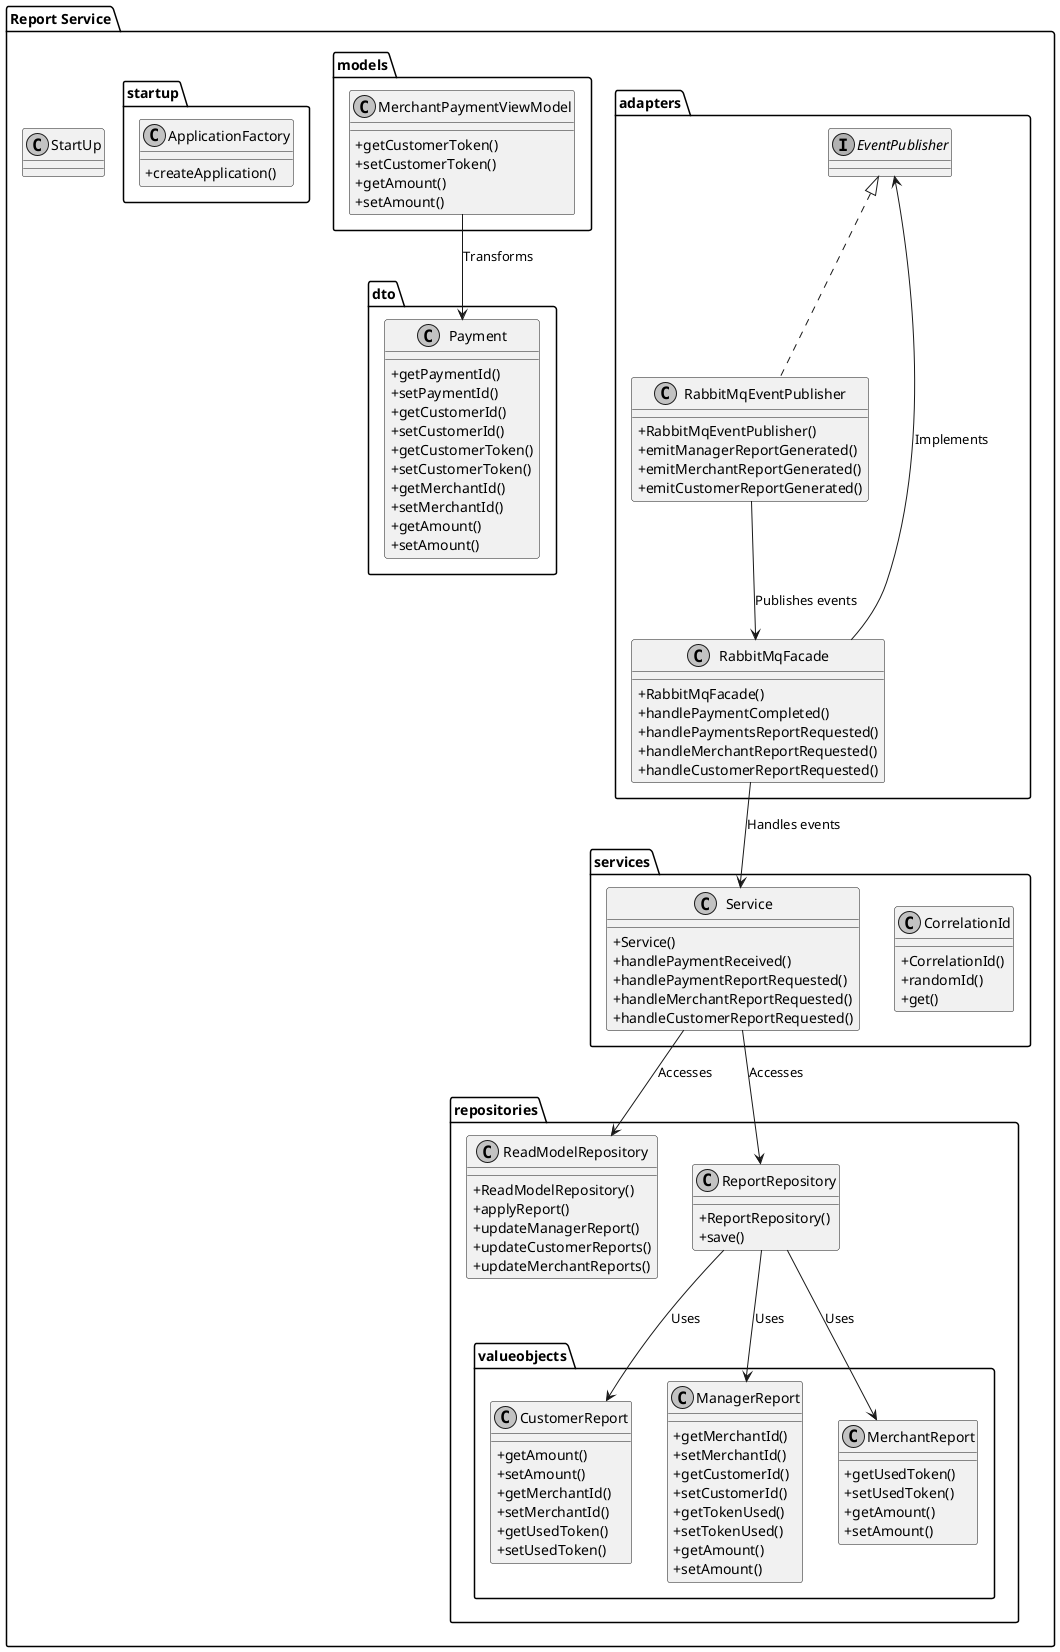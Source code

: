 @startuml
skinparam classAttributeIconSize 0
skinparam monochrome true

package "Report Service" {
    ' 适配器层
    package "adapters" {
        interface EventPublisher
        class RabbitMqEventPublisher implements EventPublisher {
            + RabbitMqEventPublisher()
            + emitManagerReportGenerated()
            + emitMerchantReportGenerated()
            + emitCustomerReportGenerated()
        }
        class RabbitMqFacade {
            + RabbitMqFacade()
            + handlePaymentCompleted()
            + handlePaymentsReportRequested()
            + handleMerchantReportRequested()
            + handleCustomerReportRequested()
        }
    }

    ' DTO 层
    package "dto" {
        class Payment {
            + getPaymentId()
            + setPaymentId()
            + getCustomerId()
            + setCustomerId()
            + getCustomerToken()
            + setCustomerToken()
            + getMerchantId()
            + setMerchantId()
            + getAmount()
            + setAmount()
        }
    }

    ' 模型层
    package "models" {
        class MerchantPaymentViewModel {
            + getCustomerToken()
            + setCustomerToken()
            + getAmount()
            + setAmount()
        }
    }

    ' 仓库层
    package "repositories" {
        package "valueobjects" {
            class CustomerReport {
                + getAmount()
                + setAmount()
                + getMerchantId()
                + setMerchantId()
                + getUsedToken()
                + setUsedToken()
            }
            class ManagerReport {
                + getMerchantId()
                + setMerchantId()
                + getCustomerId()
                + setCustomerId()
                + getTokenUsed()
                + setTokenUsed()
                + getAmount()
                + setAmount()
            }
            class MerchantReport {
                + getUsedToken()
                + setUsedToken()
                + getAmount()
                + setAmount()
            }
        }
        class ReadModelRepository {
            + ReadModelRepository()
            + applyReport()
            + updateManagerReport()
            + updateCustomerReports()
            + updateMerchantReports()
        }
        class ReportRepository {
            + ReportRepository()
            + save()
        }
    }

    ' 服务层
    package "services" {
        class CorrelationId {
            + CorrelationId()
            + randomId()
            + get()
        }
        class Service {
            + Service()
            + handlePaymentReceived()
            + handlePaymentReportRequested()
            + handleMerchantReportRequested()
            + handleCustomerReportRequested()
        }
    }

    ' 启动层
    package "startup" {
        class ApplicationFactory {
            + createApplication()
        }
    }

    ' 主类
    class StartUp
}

' 关系展示
RabbitMqEventPublisher --> RabbitMqFacade : "Publishes events"
RabbitMqFacade --> Service : "Handles events"
Service --> ReportRepository : "Accesses"
Service --> ReadModelRepository : "Accesses"
ReportRepository --> CustomerReport : "Uses"
ReportRepository --> ManagerReport : "Uses"
ReportRepository --> MerchantReport : "Uses"
MerchantPaymentViewModel --> Payment : "Transforms"
RabbitMqFacade --> EventPublisher : "Implements"
@enduml